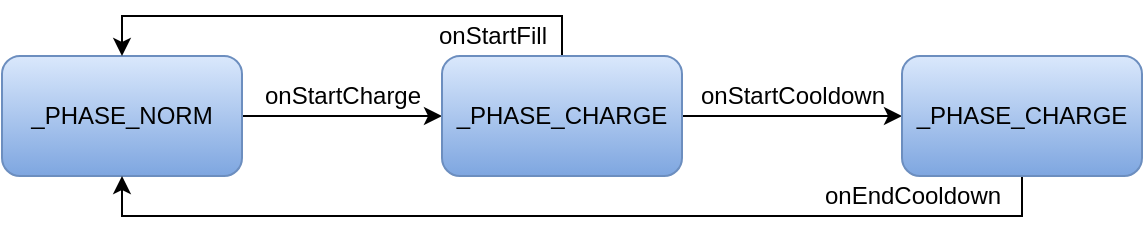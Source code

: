 <mxfile version="13.3.7" type="device"><diagram id="qH-cnx8KYXphtXVk_iUN" name="Page-1"><mxGraphModel dx="1422" dy="741" grid="1" gridSize="10" guides="1" tooltips="1" connect="1" arrows="1" fold="1" page="1" pageScale="1" pageWidth="827" pageHeight="1169" math="0" shadow="0"><root><mxCell id="0"/><mxCell id="1" parent="0"/><mxCell id="axZT-DtgsbfbCZhCk-Il-3" style="edgeStyle=orthogonalEdgeStyle;rounded=0;orthogonalLoop=1;jettySize=auto;html=1;exitX=1;exitY=0.5;exitDx=0;exitDy=0;entryX=0;entryY=0.5;entryDx=0;entryDy=0;" edge="1" parent="1" source="axZT-DtgsbfbCZhCk-Il-1" target="axZT-DtgsbfbCZhCk-Il-2"><mxGeometry relative="1" as="geometry"/></mxCell><mxCell id="axZT-DtgsbfbCZhCk-Il-1" value="_PHASE_NORM" style="rounded=1;whiteSpace=wrap;html=1;gradientColor=#7ea6e0;fillColor=#dae8fc;strokeColor=#6c8ebf;" vertex="1" parent="1"><mxGeometry x="10" y="30" width="120" height="60" as="geometry"/></mxCell><mxCell id="axZT-DtgsbfbCZhCk-Il-6" style="edgeStyle=orthogonalEdgeStyle;rounded=0;orthogonalLoop=1;jettySize=auto;html=1;exitX=1;exitY=0.5;exitDx=0;exitDy=0;entryX=0;entryY=0.5;entryDx=0;entryDy=0;" edge="1" parent="1" source="axZT-DtgsbfbCZhCk-Il-2" target="axZT-DtgsbfbCZhCk-Il-5"><mxGeometry relative="1" as="geometry"/></mxCell><mxCell id="axZT-DtgsbfbCZhCk-Il-8" style="edgeStyle=orthogonalEdgeStyle;rounded=0;orthogonalLoop=1;jettySize=auto;html=1;exitX=0.5;exitY=0;exitDx=0;exitDy=0;entryX=0.5;entryY=0;entryDx=0;entryDy=0;" edge="1" parent="1" source="axZT-DtgsbfbCZhCk-Il-2" target="axZT-DtgsbfbCZhCk-Il-1"><mxGeometry relative="1" as="geometry"/></mxCell><mxCell id="axZT-DtgsbfbCZhCk-Il-2" value="_PHASE_CHARGE" style="rounded=1;whiteSpace=wrap;html=1;gradientColor=#7ea6e0;fillColor=#dae8fc;strokeColor=#6c8ebf;" vertex="1" parent="1"><mxGeometry x="230" y="30" width="120" height="60" as="geometry"/></mxCell><mxCell id="axZT-DtgsbfbCZhCk-Il-4" value="onStartCharge" style="text;html=1;align=center;verticalAlign=middle;resizable=0;points=[];autosize=1;" vertex="1" parent="1"><mxGeometry x="130" y="40" width="100" height="20" as="geometry"/></mxCell><mxCell id="axZT-DtgsbfbCZhCk-Il-10" style="edgeStyle=orthogonalEdgeStyle;rounded=0;orthogonalLoop=1;jettySize=auto;html=1;exitX=0.5;exitY=1;exitDx=0;exitDy=0;entryX=0.5;entryY=1;entryDx=0;entryDy=0;" edge="1" parent="1" source="axZT-DtgsbfbCZhCk-Il-5" target="axZT-DtgsbfbCZhCk-Il-1"><mxGeometry relative="1" as="geometry"/></mxCell><mxCell id="axZT-DtgsbfbCZhCk-Il-5" value="_PHASE_CHARGE" style="rounded=1;whiteSpace=wrap;html=1;gradientColor=#7ea6e0;fillColor=#dae8fc;strokeColor=#6c8ebf;" vertex="1" parent="1"><mxGeometry x="460" y="30" width="120" height="60" as="geometry"/></mxCell><mxCell id="axZT-DtgsbfbCZhCk-Il-7" value="onStartCooldown" style="text;html=1;align=center;verticalAlign=middle;resizable=0;points=[];autosize=1;" vertex="1" parent="1"><mxGeometry x="350" y="40" width="110" height="20" as="geometry"/></mxCell><mxCell id="axZT-DtgsbfbCZhCk-Il-9" value="onStartFill" style="text;html=1;align=center;verticalAlign=middle;resizable=0;points=[];autosize=1;" vertex="1" parent="1"><mxGeometry x="220" y="10" width="70" height="20" as="geometry"/></mxCell><mxCell id="axZT-DtgsbfbCZhCk-Il-11" value="onEndCooldown" style="text;html=1;align=center;verticalAlign=middle;resizable=0;points=[];autosize=1;" vertex="1" parent="1"><mxGeometry x="410" y="90" width="110" height="20" as="geometry"/></mxCell></root></mxGraphModel></diagram></mxfile>